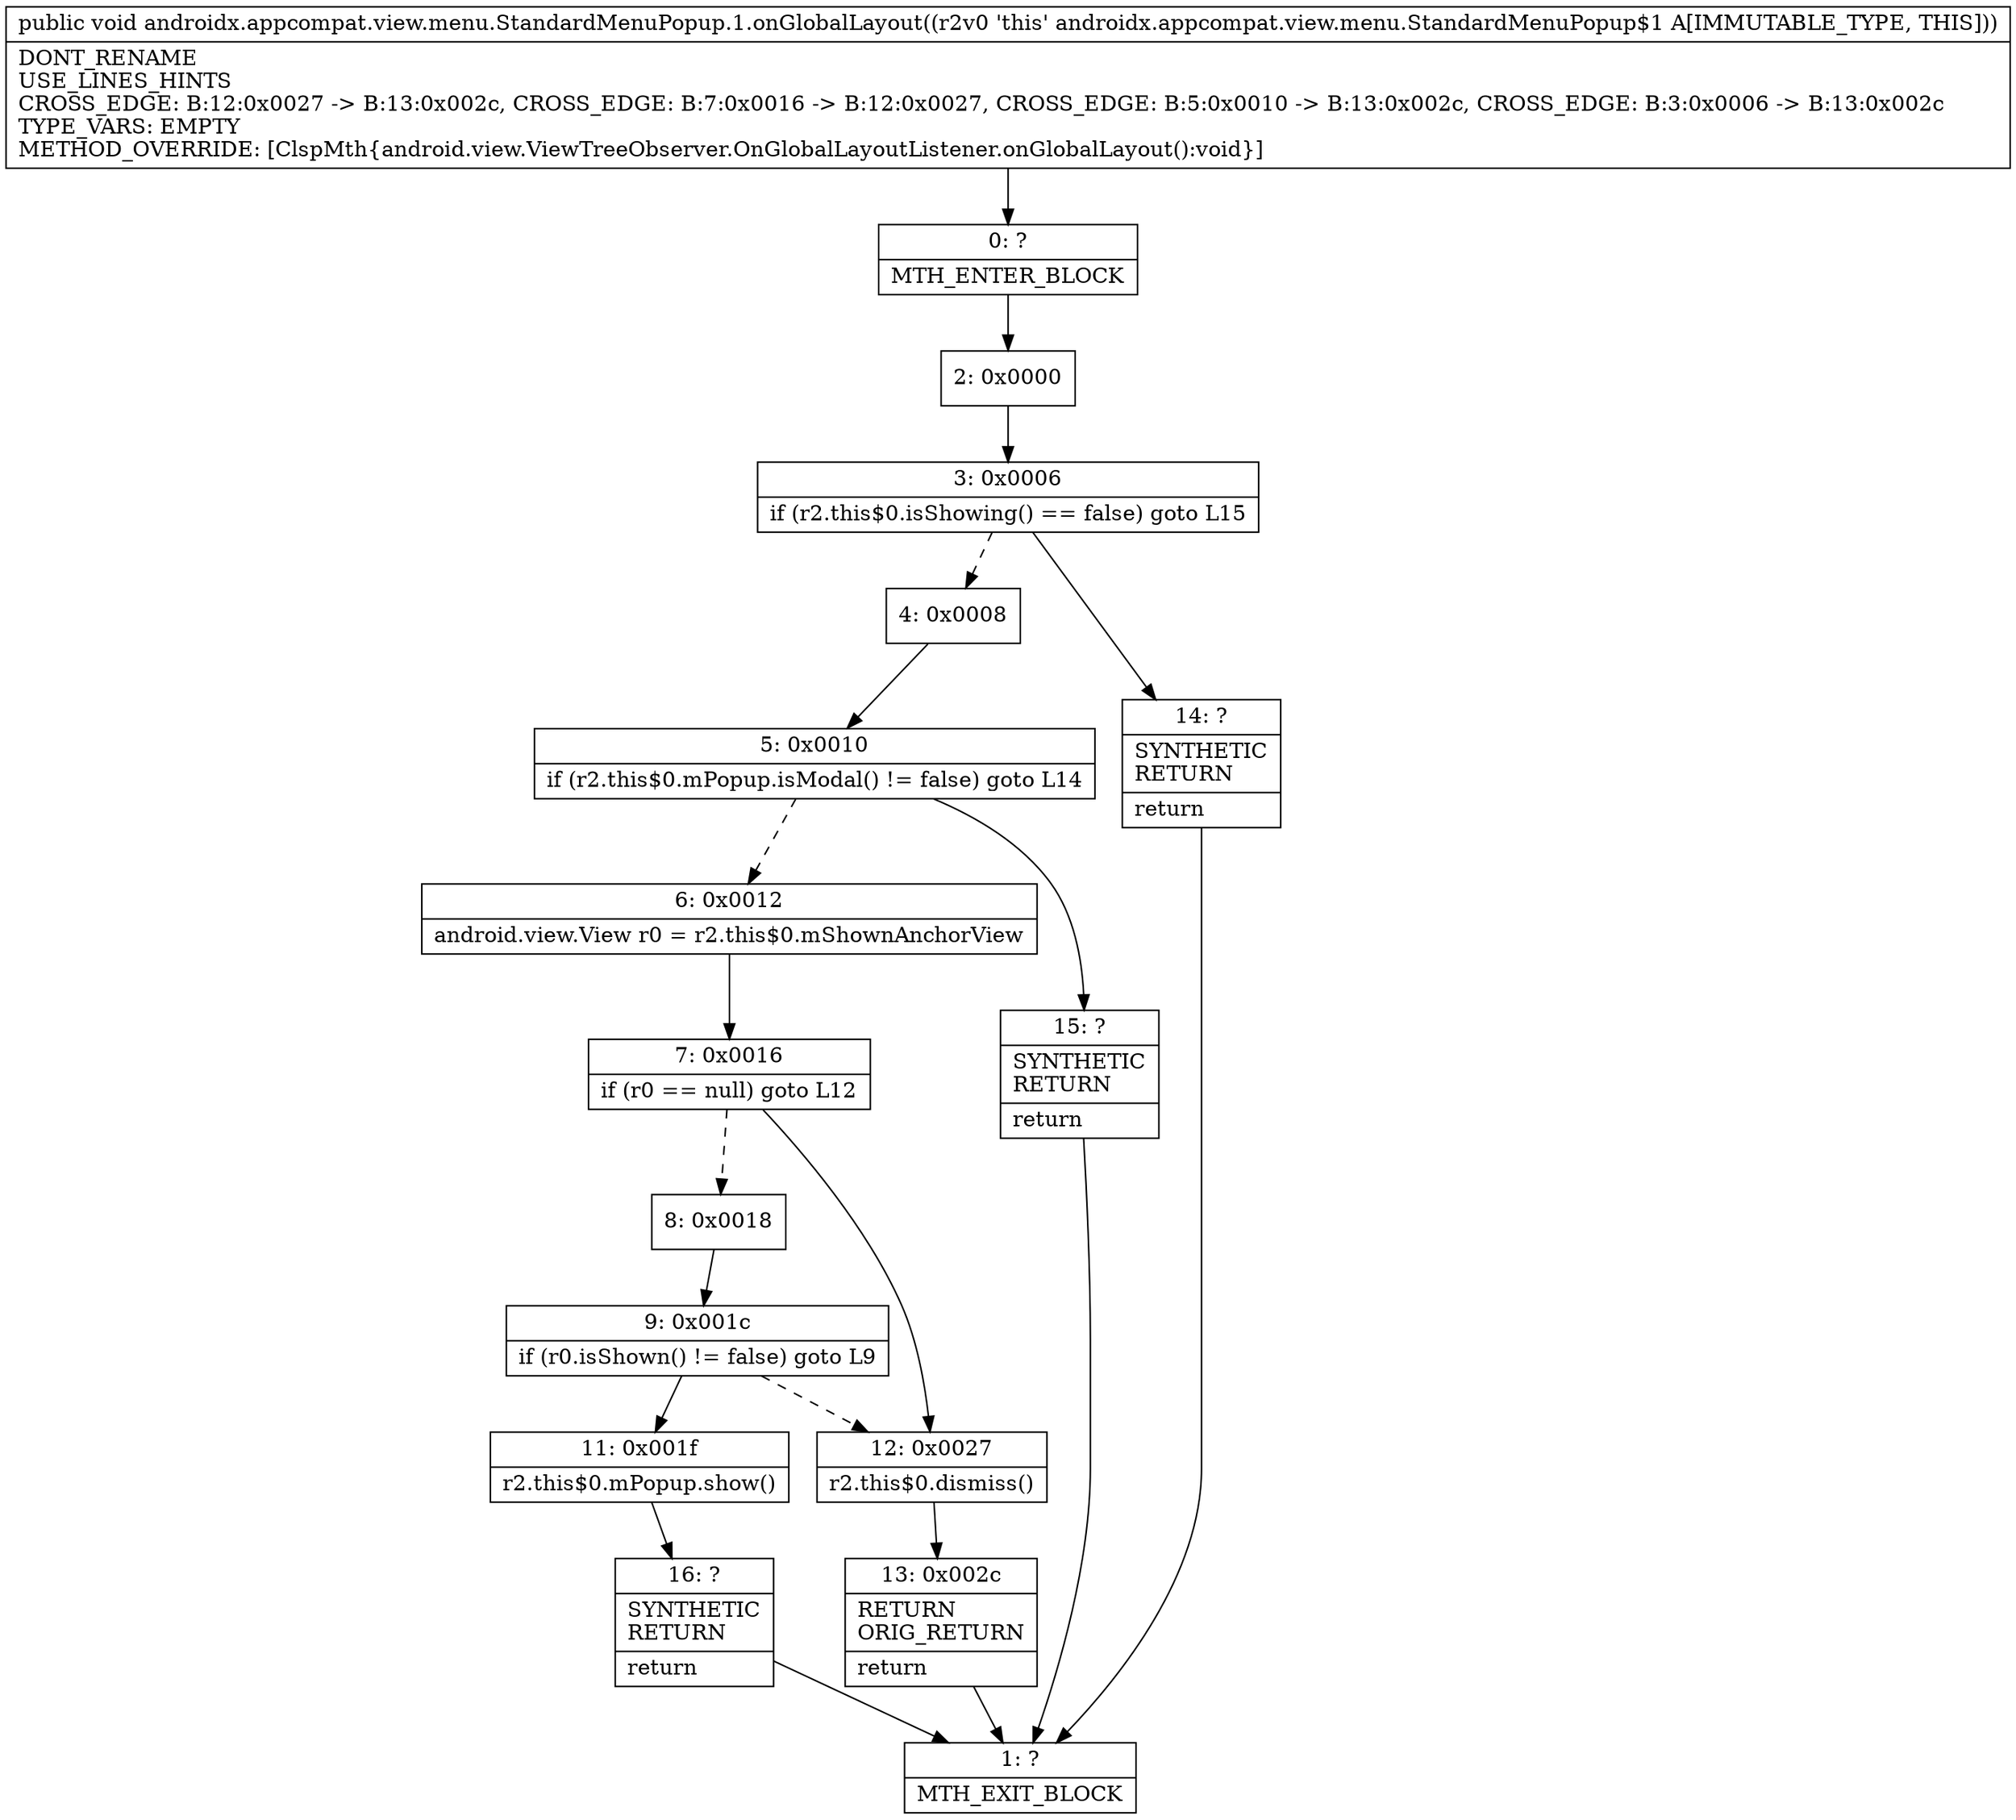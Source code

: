 digraph "CFG forandroidx.appcompat.view.menu.StandardMenuPopup.1.onGlobalLayout()V" {
Node_0 [shape=record,label="{0\:\ ?|MTH_ENTER_BLOCK\l}"];
Node_2 [shape=record,label="{2\:\ 0x0000}"];
Node_3 [shape=record,label="{3\:\ 0x0006|if (r2.this$0.isShowing() == false) goto L15\l}"];
Node_4 [shape=record,label="{4\:\ 0x0008}"];
Node_5 [shape=record,label="{5\:\ 0x0010|if (r2.this$0.mPopup.isModal() != false) goto L14\l}"];
Node_6 [shape=record,label="{6\:\ 0x0012|android.view.View r0 = r2.this$0.mShownAnchorView\l}"];
Node_7 [shape=record,label="{7\:\ 0x0016|if (r0 == null) goto L12\l}"];
Node_8 [shape=record,label="{8\:\ 0x0018}"];
Node_9 [shape=record,label="{9\:\ 0x001c|if (r0.isShown() != false) goto L9\l}"];
Node_11 [shape=record,label="{11\:\ 0x001f|r2.this$0.mPopup.show()\l}"];
Node_16 [shape=record,label="{16\:\ ?|SYNTHETIC\lRETURN\l|return\l}"];
Node_1 [shape=record,label="{1\:\ ?|MTH_EXIT_BLOCK\l}"];
Node_12 [shape=record,label="{12\:\ 0x0027|r2.this$0.dismiss()\l}"];
Node_13 [shape=record,label="{13\:\ 0x002c|RETURN\lORIG_RETURN\l|return\l}"];
Node_15 [shape=record,label="{15\:\ ?|SYNTHETIC\lRETURN\l|return\l}"];
Node_14 [shape=record,label="{14\:\ ?|SYNTHETIC\lRETURN\l|return\l}"];
MethodNode[shape=record,label="{public void androidx.appcompat.view.menu.StandardMenuPopup.1.onGlobalLayout((r2v0 'this' androidx.appcompat.view.menu.StandardMenuPopup$1 A[IMMUTABLE_TYPE, THIS]))  | DONT_RENAME\lUSE_LINES_HINTS\lCROSS_EDGE: B:12:0x0027 \-\> B:13:0x002c, CROSS_EDGE: B:7:0x0016 \-\> B:12:0x0027, CROSS_EDGE: B:5:0x0010 \-\> B:13:0x002c, CROSS_EDGE: B:3:0x0006 \-\> B:13:0x002c\lTYPE_VARS: EMPTY\lMETHOD_OVERRIDE: [ClspMth\{android.view.ViewTreeObserver.OnGlobalLayoutListener.onGlobalLayout():void\}]\l}"];
MethodNode -> Node_0;Node_0 -> Node_2;
Node_2 -> Node_3;
Node_3 -> Node_4[style=dashed];
Node_3 -> Node_14;
Node_4 -> Node_5;
Node_5 -> Node_6[style=dashed];
Node_5 -> Node_15;
Node_6 -> Node_7;
Node_7 -> Node_8[style=dashed];
Node_7 -> Node_12;
Node_8 -> Node_9;
Node_9 -> Node_11;
Node_9 -> Node_12[style=dashed];
Node_11 -> Node_16;
Node_16 -> Node_1;
Node_12 -> Node_13;
Node_13 -> Node_1;
Node_15 -> Node_1;
Node_14 -> Node_1;
}

